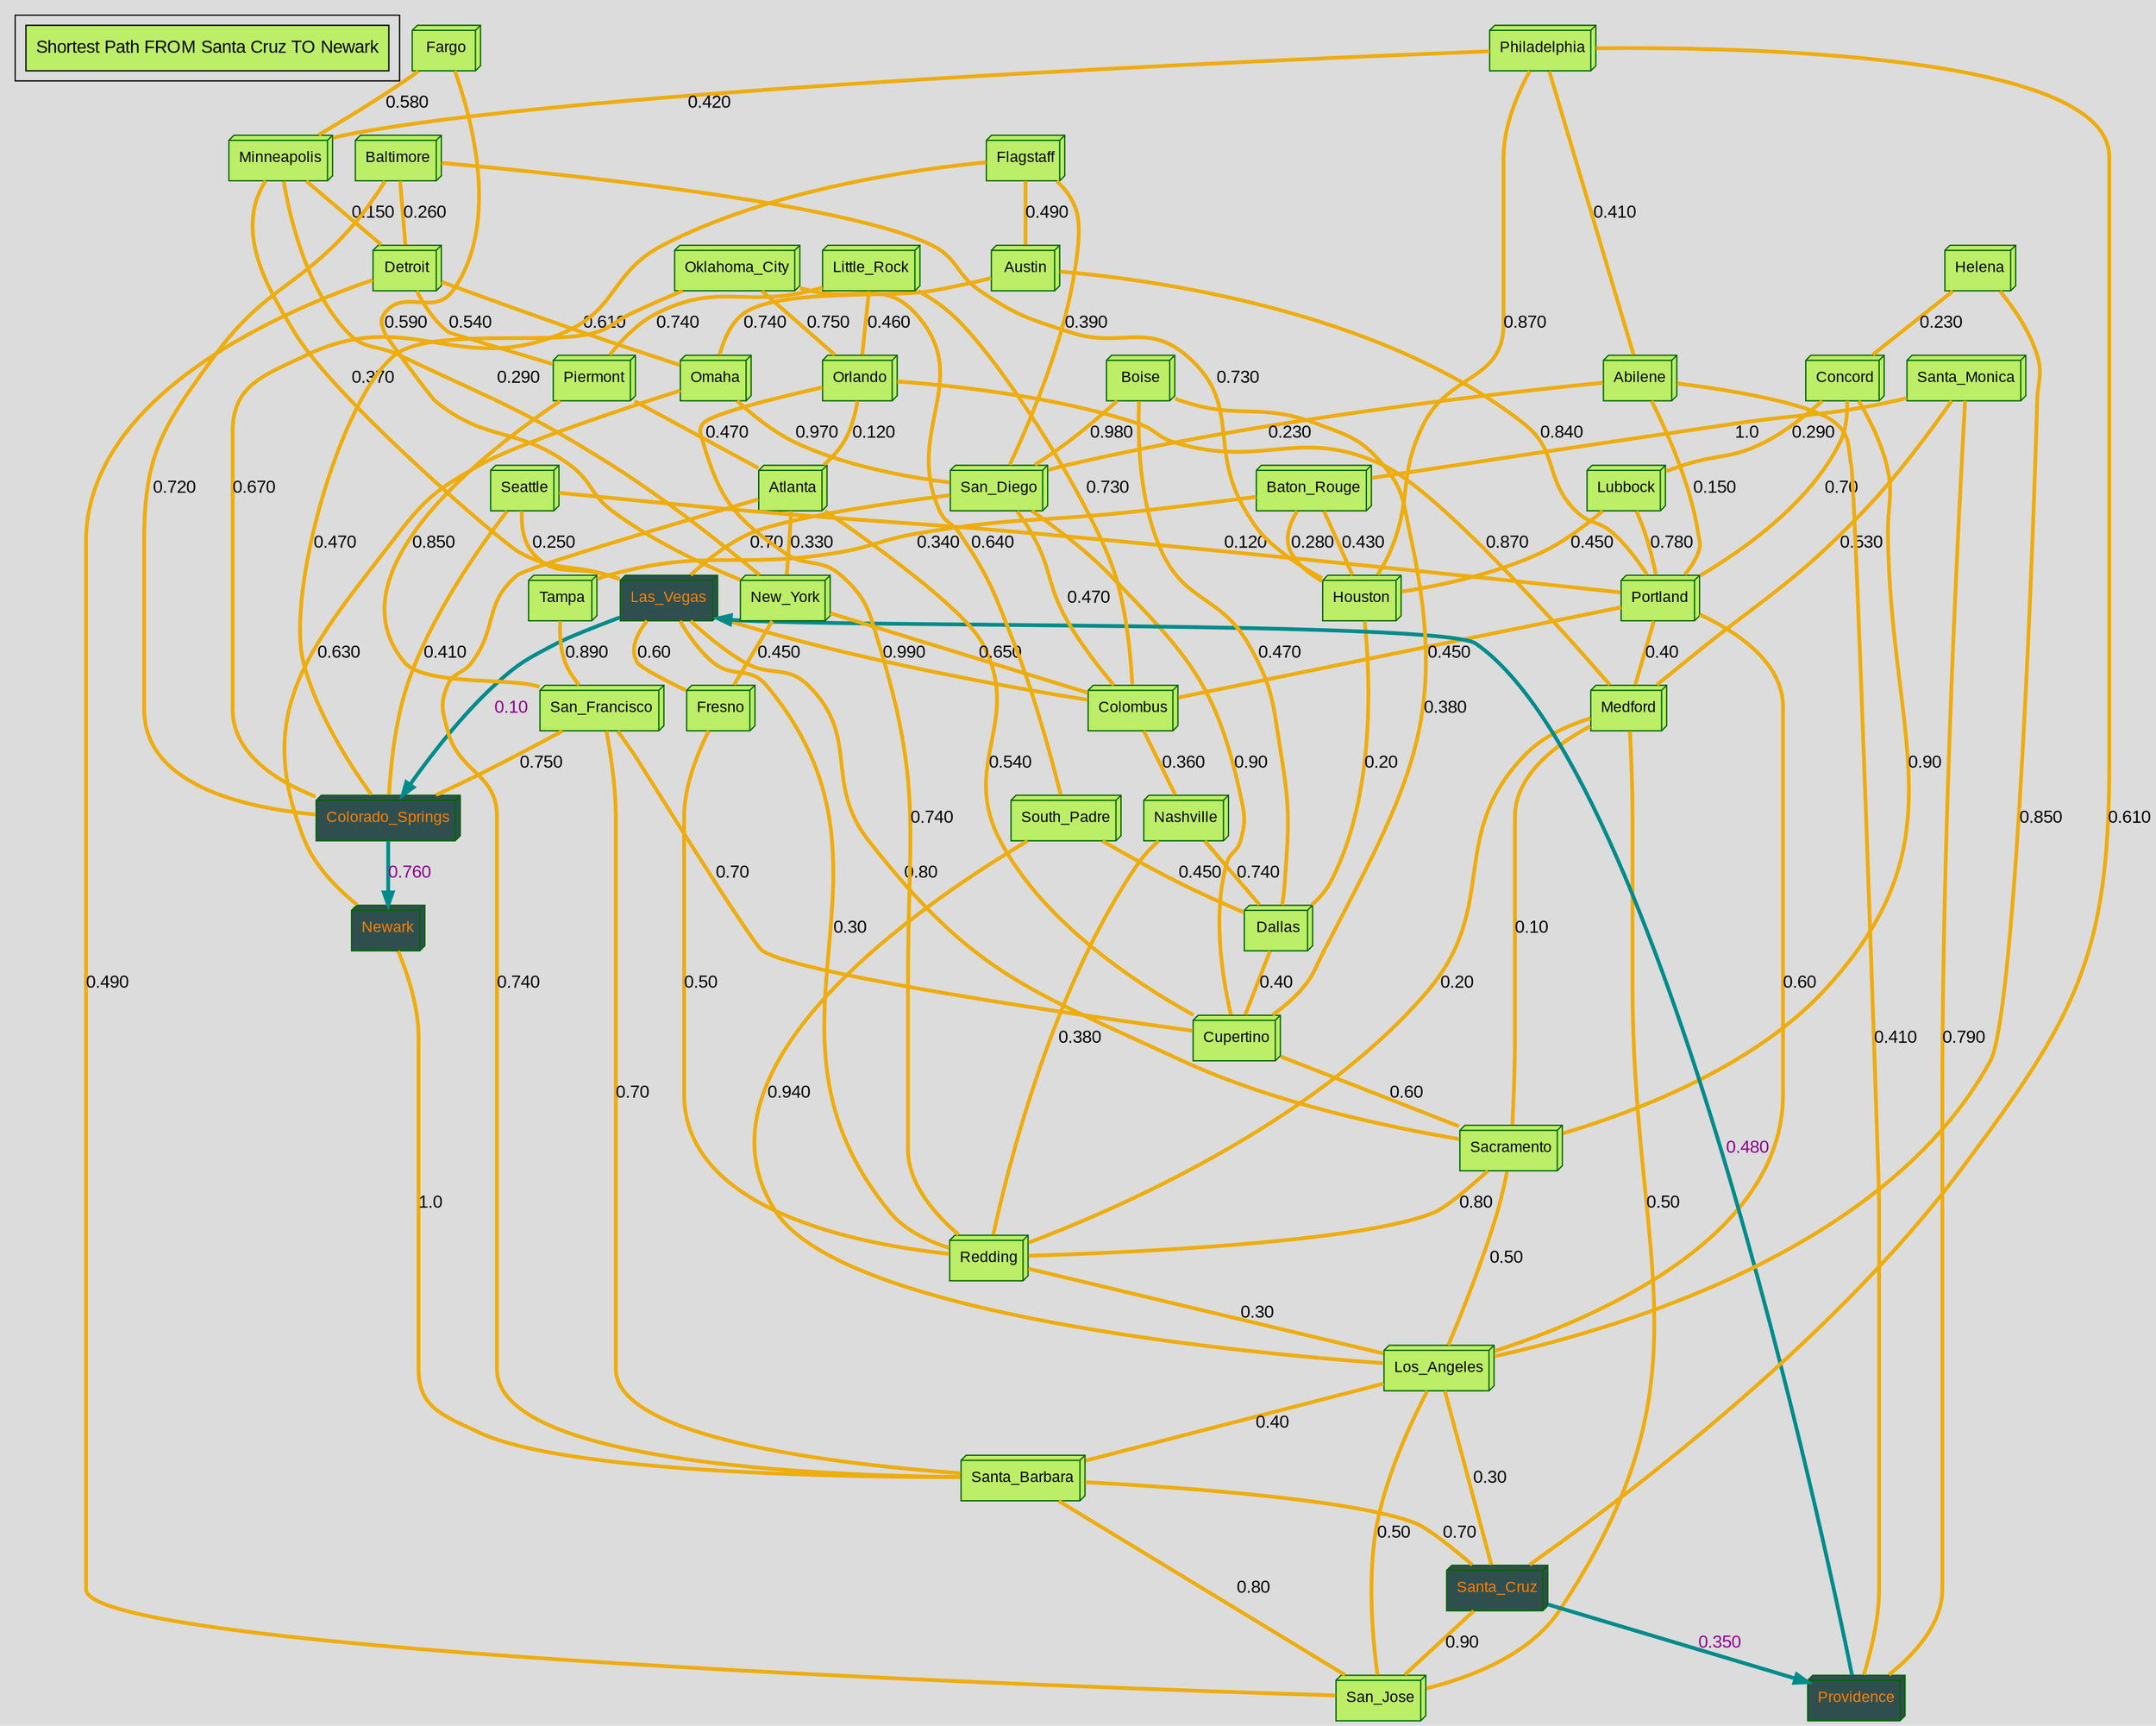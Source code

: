 strict digraph main_graph {
fontname="DejaVu Sans,Arial,sans-serif"
node [fontname="Impact,Arial,sans-serif"]
edge [fontname="Comic Sans,Arial,sans-serif"]
node [style=filled fillcolor="darkolivegreen2"]
ratio=auto landscape=false bgcolor="gainsboro"
subgraph cluster {"Full Graph" [shape=box fontsize=14 label="Shortest Path FROM Santa Cruz TO Newark" tooltip="All Nodes"] }
San_Diego [label="San_Diego" id="San_Diego" fontsize=12 shape=box3d tooltip="San_Diego" color="darkgreen" fillcolor="darkolivegreen2"]
Las_Vegas [label="Las_Vegas" id="Las_Vegas" fontsize=12 shape=box3d tooltip="Las_Vegas" color="darkgreen" fillcolor="darkslategrey" fontcolor="darkorange1" ]
San_Diego -> Las_Vegas [arrowsize=0 label="0.70" weight=60 penwidth=3 color="darkgoldenrod2" tooltip="San_Diego -- Las_Vegas" labeltooltip="San_Diego -- Las_Vegas"]
Cupertino [label="Cupertino" id="Cupertino" fontsize=12 shape=box3d tooltip="Cupertino" color="darkgreen" fillcolor="darkolivegreen2"]
San_Diego -> Cupertino [arrowsize=0 label="0.90" weight=60 penwidth=3 color="darkgoldenrod2" tooltip="San_Diego -- Cupertino" labeltooltip="San_Diego -- Cupertino"]
Sacramento [label="Sacramento" id="Sacramento" fontsize=12 shape=box3d tooltip="Sacramento" color="darkgreen" fillcolor="darkolivegreen2"]
Cupertino -> Sacramento [arrowsize=0 label="0.60" weight=60 penwidth=3 color="darkgoldenrod2" tooltip="Cupertino -- Sacramento" labeltooltip="Cupertino -- Sacramento"]
Las_Vegas -> Sacramento [arrowsize=0 label="0.80" weight=60 penwidth=3 color="darkgoldenrod2" tooltip="Las_Vegas -- Sacramento" labeltooltip="Las_Vegas -- Sacramento"]
San_Francisco [label="San_Francisco" id="San_Francisco" fontsize=12 shape=box3d tooltip="San_Francisco" color="darkgreen" fillcolor="darkolivegreen2"]
San_Francisco -> Cupertino [arrowsize=0 label="0.70" weight=60 penwidth=3 color="darkgoldenrod2" tooltip="San_Francisco -- Cupertino" labeltooltip="San_Francisco -- Cupertino"]
Santa_Barbara [label="Santa_Barbara" id="Santa_Barbara" fontsize=12 shape=box3d tooltip="Santa_Barbara" color="darkgreen" fillcolor="darkolivegreen2"]
San_Francisco -> Santa_Barbara [arrowsize=0 label="0.70" weight=60 penwidth=3 color="darkgoldenrod2" tooltip="San_Francisco -- Santa_Barbara" labeltooltip="San_Francisco -- Santa_Barbara"]
Fresno [label="Fresno" id="Fresno" fontsize=12 shape=box3d tooltip="Fresno" color="darkgreen" fillcolor="darkolivegreen2"]
Las_Vegas -> Fresno [arrowsize=0 label="0.60" weight=60 penwidth=3 color="darkgoldenrod2" tooltip="Las_Vegas -- Fresno" labeltooltip="Las_Vegas -- Fresno"]
Redding [label="Redding" id="Redding" fontsize=12 shape=box3d tooltip="Redding" color="darkgreen" fillcolor="darkolivegreen2"]
Las_Vegas -> Redding [arrowsize=0 label="0.30" weight=60 penwidth=3 color="darkgoldenrod2" tooltip="Las_Vegas -- Redding" labeltooltip="Las_Vegas -- Redding"]
Fresno -> Redding [arrowsize=0 label="0.50" weight=60 penwidth=3 color="darkgoldenrod2" tooltip="Fresno -- Redding" labeltooltip="Fresno -- Redding"]
Sacramento -> Redding [arrowsize=0 label="0.80" weight=60 penwidth=3 color="darkgoldenrod2" tooltip="Sacramento -- Redding" labeltooltip="Sacramento -- Redding"]
Medford [label="Medford" id="Medford" fontsize=12 shape=box3d tooltip="Medford" color="darkgreen" fillcolor="darkolivegreen2"]
Medford -> Redding [arrowsize=0 label="0.20" weight=60 penwidth=3 color="darkgoldenrod2" tooltip="Medford -- Redding" labeltooltip="Medford -- Redding"]
Medford -> Sacramento [arrowsize=0 label="0.10" weight=60 penwidth=3 color="darkgoldenrod2" tooltip="Medford -- Sacramento" labeltooltip="Medford -- Sacramento"]
Los_Angeles [label="Los_Angeles" id="Los_Angeles" fontsize=12 shape=box3d tooltip="Los_Angeles" color="darkgreen" fillcolor="darkolivegreen2"]
Redding -> Los_Angeles [arrowsize=0 label="0.30" weight=60 penwidth=3 color="darkgoldenrod2" tooltip="Redding -- Los_Angeles" labeltooltip="Redding -- Los_Angeles"]
Los_Angeles -> Sacramento [arrowsize=0 label="0.50" weight=60 penwidth=3 color="darkgoldenrod2" tooltip="Los_Angeles -- Sacramento" labeltooltip="Los_Angeles -- Sacramento"]
San_Jose [label="San_Jose" id="San_Jose" fontsize=12 shape=box3d tooltip="San_Jose" color="darkgreen" fillcolor="darkolivegreen2"]
Medford -> San_Jose [arrowsize=0 label="0.50" weight=60 penwidth=3 color="darkgoldenrod2" tooltip="Medford -- San_Jose" labeltooltip="Medford -- San_Jose"]
Los_Angeles -> San_Jose [arrowsize=0 label="0.50" weight=60 penwidth=3 color="darkgoldenrod2" tooltip="Los_Angeles -- San_Jose" labeltooltip="Los_Angeles -- San_Jose"]
Los_Angeles -> Santa_Barbara [arrowsize=0 label="0.40" weight=60 penwidth=3 color="darkgoldenrod2" tooltip="Los_Angeles -- Santa_Barbara" labeltooltip="Los_Angeles -- Santa_Barbara"]
Santa_Cruz [label="Santa_Cruz" id="Santa_Cruz" fontsize=12 shape=box3d tooltip="Santa_Cruz" color="darkgreen" fillcolor="darkslategrey" fontcolor="darkorange1" ]
Los_Angeles -> Santa_Cruz [arrowsize=0 label="0.30" weight=60 penwidth=3 color="darkgoldenrod2" tooltip="Los_Angeles -- Santa_Cruz" labeltooltip="Los_Angeles -- Santa_Cruz"]
Santa_Barbara -> Santa_Cruz [arrowsize=0 label="0.70" weight=60 penwidth=3 color="darkgoldenrod2" tooltip="Santa_Barbara -- Santa_Cruz" labeltooltip="Santa_Barbara -- Santa_Cruz"]
Santa_Cruz -> San_Jose [arrowsize=0 label="0.90" weight=60 penwidth=3 color="darkgoldenrod2" tooltip="Santa_Cruz -- San_Jose" labeltooltip="Santa_Cruz -- San_Jose"]
Santa_Barbara -> San_Jose [arrowsize=0 label="0.80" weight=60 penwidth=3 color="darkgoldenrod2" tooltip="Santa_Barbara -- San_Jose" labeltooltip="Santa_Barbara -- San_Jose"]
Santa_Monica [label="Santa_Monica" id="Santa_Monica" fontsize=12 shape=box3d tooltip="Santa_Monica" color="darkgreen" fillcolor="darkolivegreen2"]
Santa_Monica -> Medford [arrowsize=0 label="0.530" weight=60 penwidth=3 color="darkgoldenrod2" tooltip="Santa_Monica -- Medford" labeltooltip="Santa_Monica -- Medford"]
Dallas [label="Dallas" id="Dallas" fontsize=12 shape=box3d tooltip="Dallas" color="darkgreen" fillcolor="darkolivegreen2"]
Dallas -> Cupertino [arrowsize=0 label="0.40" weight=60 penwidth=3 color="darkgoldenrod2" tooltip="Dallas -- Cupertino" labeltooltip="Dallas -- Cupertino"]
Concord [label="Concord" id="Concord" fontsize=12 shape=box3d tooltip="Concord" color="darkgreen" fillcolor="darkolivegreen2"]
Concord -> Sacramento [arrowsize=0 label="0.90" weight=60 penwidth=3 color="darkgoldenrod2" tooltip="Concord -- Sacramento" labeltooltip="Concord -- Sacramento"]
Portland [label="Portland" id="Portland" fontsize=12 shape=box3d tooltip="Portland" color="darkgreen" fillcolor="darkolivegreen2"]
Portland -> Los_Angeles [arrowsize=0 label="0.60" weight=60 penwidth=3 color="darkgoldenrod2" tooltip="Portland -- Los_Angeles" labeltooltip="Portland -- Los_Angeles"]
Concord -> Portland [arrowsize=0 label="0.70" weight=60 penwidth=3 color="darkgoldenrod2" tooltip="Concord -- Portland" labeltooltip="Concord -- Portland"]
Houston [label="Houston" id="Houston" fontsize=12 shape=box3d tooltip="Houston" color="darkgreen" fillcolor="darkolivegreen2"]
Houston -> Dallas [arrowsize=0 label="0.20" weight=60 penwidth=3 color="darkgoldenrod2" tooltip="Houston -- Dallas" labeltooltip="Houston -- Dallas"]
Colorado_Springs [label="Colorado_Springs" id="Colorado_Springs" fontsize=12 shape=box3d tooltip="Colorado_Springs" color="darkgreen" fillcolor="darkslategrey" fontcolor="darkorange1" ]
San_Francisco -> Colorado_Springs [arrowsize=0 label="0.750" weight=60 penwidth=3 color="darkgoldenrod2" tooltip="San_Francisco -- Colorado_Springs" labeltooltip="San_Francisco -- Colorado_Springs"]
Las_Vegas -> Colorado_Springs [label="0.10" weight=60 penwidth=3 color="darkcyan" tooltip="Colorado_Springs -- Las_Vegas" labeltooltip="Colorado_Springs -- Las_Vegas" fontcolor="darkmagenta" ]
Providence [label="Providence" id="Providence" fontsize=12 shape=box3d tooltip="Providence" color="darkgreen" fillcolor="darkslategrey" fontcolor="darkorange1" ]
Santa_Cruz -> Providence [label="0.350" weight=60 penwidth=3 color="darkcyan" tooltip="Providence -- Santa_Cruz" labeltooltip="Providence -- Santa_Cruz" fontcolor="darkmagenta" ]
Providence -> Las_Vegas [label="0.480" weight=60 penwidth=3 color="darkcyan" tooltip="Providence -- Las_Vegas" labeltooltip="Providence -- Las_Vegas" fontcolor="darkmagenta" ]
Portland -> Medford [arrowsize=0 label="0.40" weight=60 penwidth=3 color="darkgoldenrod2" tooltip="Portland -- Medford" labeltooltip="Portland -- Medford"]
Atlanta [label="Atlanta" id="Atlanta" fontsize=12 shape=box3d tooltip="Atlanta" color="darkgreen" fillcolor="darkolivegreen2"]
Atlanta -> Santa_Barbara [arrowsize=0 label="0.740" weight=60 penwidth=3 color="darkgoldenrod2" tooltip="Atlanta -- Santa_Barbara" labeltooltip="Atlanta -- Santa_Barbara"]
New_York [label="New_York" id="New_York" fontsize=12 shape=box3d tooltip="New_York" color="darkgreen" fillcolor="darkolivegreen2"]
Atlanta -> New_York [arrowsize=0 label="0.330" weight=60 penwidth=3 color="darkgoldenrod2" tooltip="Atlanta -- New_York" labeltooltip="Atlanta -- New_York"]
New_York -> Fresno [arrowsize=0 label="0.450" weight=60 penwidth=3 color="darkgoldenrod2" tooltip="New_York -- Fresno" labeltooltip="New_York -- Fresno"]
Atlanta -> Cupertino [arrowsize=0 label="0.540" weight=60 penwidth=3 color="darkgoldenrod2" tooltip="Atlanta -- Cupertino" labeltooltip="Atlanta -- Cupertino"]
Nashville [label="Nashville" id="Nashville" fontsize=12 shape=box3d tooltip="Nashville" color="darkgreen" fillcolor="darkolivegreen2"]
Nashville -> Redding [arrowsize=0 label="0.380" weight=60 penwidth=3 color="darkgoldenrod2" tooltip="Nashville -- Redding" labeltooltip="Nashville -- Redding"]
Nashville -> Dallas [arrowsize=0 label="0.740" weight=60 penwidth=3 color="darkgoldenrod2" tooltip="Nashville -- Dallas" labeltooltip="Nashville -- Dallas"]
Helena [label="Helena" id="Helena" fontsize=12 shape=box3d tooltip="Helena" color="darkgreen" fillcolor="darkolivegreen2"]
Helena -> Los_Angeles [arrowsize=0 label="0.850" weight=60 penwidth=3 color="darkgoldenrod2" tooltip="Helena -- Los_Angeles" labeltooltip="Helena -- Los_Angeles"]
Helena -> Concord [arrowsize=0 label="0.230" weight=60 penwidth=3 color="darkgoldenrod2" tooltip="Helena -- Concord" labeltooltip="Helena -- Concord"]
Piermont [label="Piermont" id="Piermont" fontsize=12 shape=box3d tooltip="Piermont" color="darkgreen" fillcolor="darkolivegreen2"]
Piermont -> Atlanta [arrowsize=0 label="0.470" weight=60 penwidth=3 color="darkgoldenrod2" tooltip="Piermont -- Atlanta" labeltooltip="Piermont -- Atlanta"]
Piermont -> San_Francisco [arrowsize=0 label="0.850" weight=60 penwidth=3 color="darkgoldenrod2" tooltip="Piermont -- San_Francisco" labeltooltip="Piermont -- San_Francisco"]
Abilene [label="Abilene" id="Abilene" fontsize=12 shape=box3d tooltip="Abilene" color="darkgreen" fillcolor="darkolivegreen2"]
Abilene -> Providence [arrowsize=0 label="0.410" weight=60 penwidth=3 color="darkgoldenrod2" tooltip="Abilene -- Providence" labeltooltip="Abilene -- Providence"]
Abilene -> San_Diego [arrowsize=0 label="0.230" weight=60 penwidth=3 color="darkgoldenrod2" tooltip="Abilene -- San_Diego" labeltooltip="Abilene -- San_Diego"]
Abilene -> Portland [arrowsize=0 label="0.150" weight=60 penwidth=3 color="darkgoldenrod2" tooltip="Abilene -- Portland" labeltooltip="Abilene -- Portland"]
Colombus [label="Colombus" id="Colombus" fontsize=12 shape=box3d tooltip="Colombus" color="darkgreen" fillcolor="darkolivegreen2"]
Colombus -> Nashville [arrowsize=0 label="0.360" weight=60 penwidth=3 color="darkgoldenrod2" tooltip="Colombus -- Nashville" labeltooltip="Colombus -- Nashville"]
Colombus -> San_Diego [arrowsize=0 label="0.470" weight=60 penwidth=3 color="darkgoldenrod2" tooltip="Colombus -- San_Diego" labeltooltip="Colombus -- San_Diego"]
New_York -> Colombus [arrowsize=0 label="0.650" weight=60 penwidth=3 color="darkgoldenrod2" tooltip="New_York -- Colombus" labeltooltip="New_York -- Colombus"]
Philadelphia [label="Philadelphia" id="Philadelphia" fontsize=12 shape=box3d tooltip="Philadelphia" color="darkgreen" fillcolor="darkolivegreen2"]
Philadelphia -> Houston [arrowsize=0 label="0.870" weight=60 penwidth=3 color="darkgoldenrod2" tooltip="Philadelphia -- Houston" labeltooltip="Philadelphia -- Houston"]
Philadelphia -> Santa_Cruz [arrowsize=0 label="0.610" weight=60 penwidth=3 color="darkgoldenrod2" tooltip="Philadelphia -- Santa_Cruz" labeltooltip="Philadelphia -- Santa_Cruz"]
Philadelphia -> Abilene [arrowsize=0 label="0.410" weight=60 penwidth=3 color="darkgoldenrod2" tooltip="Philadelphia -- Abilene" labeltooltip="Philadelphia -- Abilene"]
Seattle [label="Seattle" id="Seattle" fontsize=12 shape=box3d tooltip="Seattle" color="darkgreen" fillcolor="darkolivegreen2"]
Seattle -> Las_Vegas [arrowsize=0 label="0.250" weight=60 penwidth=3 color="darkgoldenrod2" tooltip="Seattle -- Las_Vegas" labeltooltip="Seattle -- Las_Vegas"]
Seattle -> Portland [arrowsize=0 label="0.120" weight=60 penwidth=3 color="darkgoldenrod2" tooltip="Seattle -- Portland" labeltooltip="Seattle -- Portland"]
Portland -> Colombus [arrowsize=0 label="0.450" weight=60 penwidth=3 color="darkgoldenrod2" tooltip="Portland -- Colombus" labeltooltip="Portland -- Colombus"]
Newark [label="Newark" id="Newark" fontsize=12 shape=box3d tooltip="Newark" color="darkgreen" fillcolor="darkslategrey" fontcolor="darkorange1" ]
Newark -> Santa_Barbara [arrowsize=0 label="1.0" weight=60 penwidth=3 color="darkgoldenrod2" tooltip="Newark -- Santa_Barbara" labeltooltip="Newark -- Santa_Barbara"]
Colorado_Springs -> Newark [label="0.760" weight=60 penwidth=3 color="darkcyan" tooltip="Newark -- Colorado_Springs" labeltooltip="Newark -- Colorado_Springs" fontcolor="darkmagenta" ]
Boise [label="Boise" id="Boise" fontsize=12 shape=box3d tooltip="Boise" color="darkgreen" fillcolor="darkolivegreen2"]
Boise -> Dallas [arrowsize=0 label="0.470" weight=60 penwidth=3 color="darkgoldenrod2" tooltip="Boise -- Dallas" labeltooltip="Boise -- Dallas"]
Boise -> San_Diego [arrowsize=0 label="0.980" weight=60 penwidth=3 color="darkgoldenrod2" tooltip="Boise -- San_Diego" labeltooltip="Boise -- San_Diego"]
Detroit [label="Detroit" id="Detroit" fontsize=12 shape=box3d tooltip="Detroit" color="darkgreen" fillcolor="darkolivegreen2"]
Detroit -> Piermont [arrowsize=0 label="0.540" weight=60 penwidth=3 color="darkgoldenrod2" tooltip="Detroit -- Piermont" labeltooltip="Detroit -- Piermont"]
Detroit -> San_Jose [arrowsize=0 label="0.490" weight=60 penwidth=3 color="darkgoldenrod2" tooltip="Detroit -- San_Jose" labeltooltip="Detroit -- San_Jose"]
Lubbock [label="Lubbock" id="Lubbock" fontsize=12 shape=box3d tooltip="Lubbock" color="darkgreen" fillcolor="darkolivegreen2"]
Concord -> Lubbock [arrowsize=0 label="0.290" weight=60 penwidth=3 color="darkgoldenrod2" tooltip="Concord -- Lubbock" labeltooltip="Concord -- Lubbock"]
Lubbock -> Houston [arrowsize=0 label="0.450" weight=60 penwidth=3 color="darkgoldenrod2" tooltip="Lubbock -- Houston" labeltooltip="Lubbock -- Houston"]
Lubbock -> Portland [arrowsize=0 label="0.780" weight=60 penwidth=3 color="darkgoldenrod2" tooltip="Lubbock -- Portland" labeltooltip="Lubbock -- Portland"]
Minneapolis [label="Minneapolis" id="Minneapolis" fontsize=12 shape=box3d tooltip="Minneapolis" color="darkgreen" fillcolor="darkolivegreen2"]
Minneapolis -> Detroit [arrowsize=0 label="0.150" weight=60 penwidth=3 color="darkgoldenrod2" tooltip="Minneapolis -- Detroit" labeltooltip="Minneapolis -- Detroit"]
Minneapolis -> Las_Vegas [arrowsize=0 label="0.370" weight=60 penwidth=3 color="darkgoldenrod2" tooltip="Minneapolis -- Las_Vegas" labeltooltip="Minneapolis -- Las_Vegas"]
Philadelphia -> Minneapolis [arrowsize=0 label="0.420" weight=60 penwidth=3 color="darkgoldenrod2" tooltip="Philadelphia -- Minneapolis" labeltooltip="Philadelphia -- Minneapolis"]
Orlando [label="Orlando" id="Orlando" fontsize=12 shape=box3d tooltip="Orlando" color="darkgreen" fillcolor="darkolivegreen2"]
Orlando -> Atlanta [arrowsize=0 label="0.120" weight=60 penwidth=3 color="darkgoldenrod2" tooltip="Orlando -- Atlanta" labeltooltip="Orlando -- Atlanta"]
Orlando -> Redding [arrowsize=0 label="0.740" weight=60 penwidth=3 color="darkgoldenrod2" tooltip="Orlando -- Redding" labeltooltip="Orlando -- Redding"]
Orlando -> Medford [arrowsize=0 label="0.870" weight=60 penwidth=3 color="darkgoldenrod2" tooltip="Orlando -- Medford" labeltooltip="Orlando -- Medford"]
Baton_Rouge [label="Baton_Rouge" id="Baton_Rouge" fontsize=12 shape=box3d tooltip="Baton_Rouge" color="darkgreen" fillcolor="darkolivegreen2"]
Baton_Rouge -> Houston [arrowsize=0 label="0.280" weight=60 penwidth=3 color="darkgoldenrod2" tooltip="Baton_Rouge -- Houston" labeltooltip="Baton_Rouge -- Houston"]
Tampa [label="Tampa" id="Tampa" fontsize=12 shape=box3d tooltip="Tampa" color="darkgreen" fillcolor="darkolivegreen2"]
Baton_Rouge -> Tampa [arrowsize=0 label="0.340" weight=60 penwidth=3 color="darkgoldenrod2" tooltip="Baton_Rouge -- Tampa" labeltooltip="Baton_Rouge -- Tampa"]
Tampa -> San_Francisco [arrowsize=0 label="0.890" weight=60 penwidth=3 color="darkgoldenrod2" tooltip="Tampa -- San_Francisco" labeltooltip="Tampa -- San_Francisco"]
Oklahoma_City [label="Oklahoma_City" id="Oklahoma_City" fontsize=12 shape=box3d tooltip="Oklahoma_City" color="darkgreen" fillcolor="darkolivegreen2"]
Oklahoma_City -> Colorado_Springs [arrowsize=0 label="0.470" weight=60 penwidth=3 color="darkgoldenrod2" tooltip="Oklahoma_City -- Colorado_Springs" labeltooltip="Oklahoma_City -- Colorado_Springs"]
Oklahoma_City -> Orlando [arrowsize=0 label="0.750" weight=60 penwidth=3 color="darkgoldenrod2" tooltip="Oklahoma_City -- Orlando" labeltooltip="Oklahoma_City -- Orlando"]
Omaha [label="Omaha" id="Omaha" fontsize=12 shape=box3d tooltip="Omaha" color="darkgreen" fillcolor="darkolivegreen2"]
Detroit -> Omaha [arrowsize=0 label="0.610" weight=60 penwidth=3 color="darkgoldenrod2" tooltip="Detroit -- Omaha" labeltooltip="Detroit -- Omaha"]
Omaha -> Newark [arrowsize=0 label="0.630" weight=60 penwidth=3 color="darkgoldenrod2" tooltip="Omaha -- Newark" labeltooltip="Omaha -- Newark"]
Omaha -> San_Diego [arrowsize=0 label="0.970" weight=60 penwidth=3 color="darkgoldenrod2" tooltip="Omaha -- San_Diego" labeltooltip="Omaha -- San_Diego"]
Las_Vegas -> Colombus [arrowsize=0 label="0.990" weight=60 penwidth=3 color="darkgoldenrod2" tooltip="Las_Vegas -- Colombus" labeltooltip="Las_Vegas -- Colombus"]
Fargo [label="Fargo" id="Fargo" fontsize=12 shape=box3d tooltip="Fargo" color="darkgreen" fillcolor="darkolivegreen2"]
Fargo -> New_York [arrowsize=0 label="0.590" weight=60 penwidth=3 color="darkgoldenrod2" tooltip="Fargo -- New_York" labeltooltip="Fargo -- New_York"]
Fargo -> Minneapolis [arrowsize=0 label="0.580" weight=60 penwidth=3 color="darkgoldenrod2" tooltip="Fargo -- Minneapolis" labeltooltip="Fargo -- Minneapolis"]
Santa_Monica -> Providence [arrowsize=0 label="0.790" weight=60 penwidth=3 color="darkgoldenrod2" tooltip="Santa_Monica -- Providence" labeltooltip="Santa_Monica -- Providence"]
Santa_Monica -> Baton_Rouge [arrowsize=0 label="1.0" weight=60 penwidth=3 color="darkgoldenrod2" tooltip="Santa_Monica -- Baton_Rouge" labeltooltip="Santa_Monica -- Baton_Rouge"]
Flagstaff [label="Flagstaff" id="Flagstaff" fontsize=12 shape=box3d tooltip="Flagstaff" color="darkgreen" fillcolor="darkolivegreen2"]
Austin [label="Austin" id="Austin" fontsize=12 shape=box3d tooltip="Austin" color="darkgreen" fillcolor="darkolivegreen2"]
Flagstaff -> Austin [arrowsize=0 label="0.490" weight=60 penwidth=3 color="darkgoldenrod2" tooltip="Flagstaff -- Austin" labeltooltip="Flagstaff -- Austin"]
Flagstaff -> San_Diego [arrowsize=0 label="0.390" weight=60 penwidth=3 color="darkgoldenrod2" tooltip="Flagstaff -- San_Diego" labeltooltip="Flagstaff -- San_Diego"]
Flagstaff -> Colorado_Springs [arrowsize=0 label="0.670" weight=60 penwidth=3 color="darkgoldenrod2" tooltip="Flagstaff -- Colorado_Springs" labeltooltip="Flagstaff -- Colorado_Springs"]
Austin -> Omaha [arrowsize=0 label="0.740" weight=60 penwidth=3 color="darkgoldenrod2" tooltip="Austin -- Omaha" labeltooltip="Austin -- Omaha"]
Austin -> Portland [arrowsize=0 label="0.840" weight=60 penwidth=3 color="darkgoldenrod2" tooltip="Austin -- Portland" labeltooltip="Austin -- Portland"]
Minneapolis -> New_York [arrowsize=0 label="0.290" weight=60 penwidth=3 color="darkgoldenrod2" tooltip="Minneapolis -- New_York" labeltooltip="Minneapolis -- New_York"]
Boise -> Cupertino [arrowsize=0 label="0.380" weight=60 penwidth=3 color="darkgoldenrod2" tooltip="Boise -- Cupertino" labeltooltip="Boise -- Cupertino"]
South_Padre [label="South_Padre" id="South_Padre" fontsize=12 shape=box3d tooltip="South_Padre" color="darkgreen" fillcolor="darkolivegreen2"]
South_Padre -> Dallas [arrowsize=0 label="0.450" weight=60 penwidth=3 color="darkgoldenrod2" tooltip="South_Padre -- Dallas" labeltooltip="South_Padre -- Dallas"]
South_Padre -> Los_Angeles [arrowsize=0 label="0.940" weight=60 penwidth=3 color="darkgoldenrod2" tooltip="South_Padre -- Los_Angeles" labeltooltip="South_Padre -- Los_Angeles"]
Oklahoma_City -> South_Padre [arrowsize=0 label="0.640" weight=60 penwidth=3 color="darkgoldenrod2" tooltip="Oklahoma_City -- South_Padre" labeltooltip="Oklahoma_City -- South_Padre"]
Little_Rock [label="Little_Rock" id="Little_Rock" fontsize=12 shape=box3d tooltip="Little_Rock" color="darkgreen" fillcolor="darkolivegreen2"]
Little_Rock -> Colombus [arrowsize=0 label="0.730" weight=60 penwidth=3 color="darkgoldenrod2" tooltip="Little_Rock -- Colombus" labeltooltip="Little_Rock -- Colombus"]
Little_Rock -> Piermont [arrowsize=0 label="0.740" weight=60 penwidth=3 color="darkgoldenrod2" tooltip="Little_Rock -- Piermont" labeltooltip="Little_Rock -- Piermont"]
Little_Rock -> Orlando [arrowsize=0 label="0.460" weight=60 penwidth=3 color="darkgoldenrod2" tooltip="Little_Rock -- Orlando" labeltooltip="Little_Rock -- Orlando"]
Baltimore [label="Baltimore" id="Baltimore" fontsize=12 shape=box3d tooltip="Baltimore" color="darkgreen" fillcolor="darkolivegreen2"]
Baltimore -> Detroit [arrowsize=0 label="0.260" weight=60 penwidth=3 color="darkgoldenrod2" tooltip="Baltimore -- Detroit" labeltooltip="Baltimore -- Detroit"]
Baltimore -> Colorado_Springs [arrowsize=0 label="0.720" weight=60 penwidth=3 color="darkgoldenrod2" tooltip="Baltimore -- Colorado_Springs" labeltooltip="Baltimore -- Colorado_Springs"]
Baltimore -> Houston [arrowsize=0 label="0.730" weight=60 penwidth=3 color="darkgoldenrod2" tooltip="Baltimore -- Houston" labeltooltip="Baltimore -- Houston"]
Houston -> Baton_Rouge [arrowsize=0 label="0.430" weight=60 penwidth=3 color="darkgoldenrod2" tooltip="Houston -- Baton_Rouge" labeltooltip="Houston -- Baton_Rouge"]
Seattle -> Colorado_Springs [arrowsize=0 label="0.410" weight=60 penwidth=3 color="darkgoldenrod2" tooltip="Seattle -- Colorado_Springs" labeltooltip="Seattle -- Colorado_Springs"]
}
